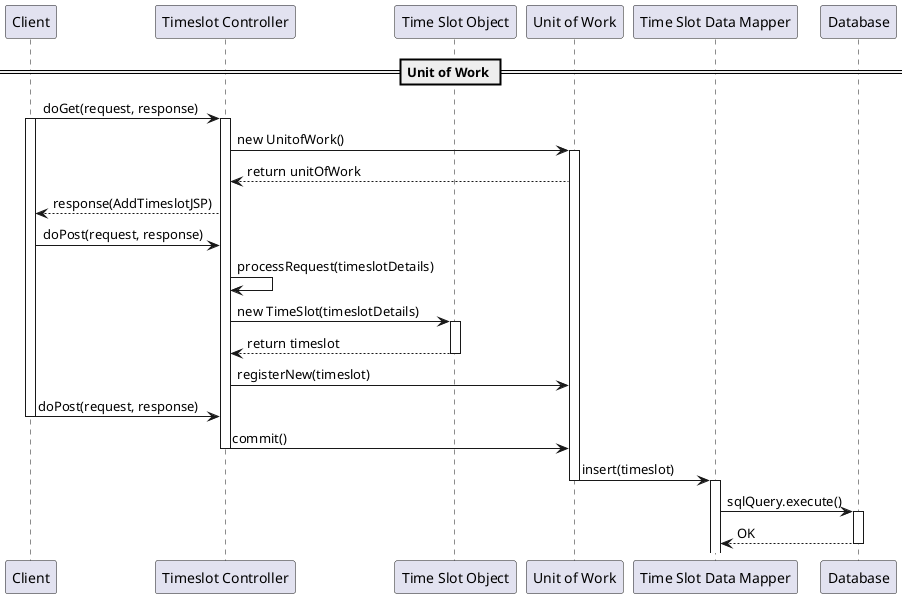 @startuml
'https://plantuml.com/sequence-diagram

skinparam linetype polyline

participant "Client" as Client
participant "Timeslot Controller" as ATS_Controller
participant "Time Slot Object" as TS
participant "Unit of Work" as UoW
participant "Time Slot Data Mapper" as TS_Mapper
participant "Database" as DB



== Unit of Work ==
Client -> ATS_Controller: doGet(request, response)
activate Client
activate ATS_Controller
ATS_Controller -> UoW: new UnitofWork()
activate UoW
UoW --> ATS_Controller: return unitOfWork
ATS_Controller --> Client: response(AddTimeslotJSP)

Client -> ATS_Controller: doPost(request, response)
ATS_Controller -> ATS_Controller: processRequest(timeslotDetails)
ATS_Controller -> TS: new TimeSlot(timeslotDetails)
activate TS
TS --> ATS_Controller: return timeslot
deactivate TS
ATS_Controller -> UoW: registerNew(timeslot)

Client -> ATS_Controller: doPost(request, response)
deactivate Client
ATS_Controller -> UoW: commit()
deactivate ATS_Controller
UoW -> TS_Mapper: insert(timeslot)
deactivate UoW
activate TS_Mapper
TS_Mapper -> DB: sqlQuery.execute()
activate DB
DB --> TS_Mapper : OK
deactivate DB







@enduml